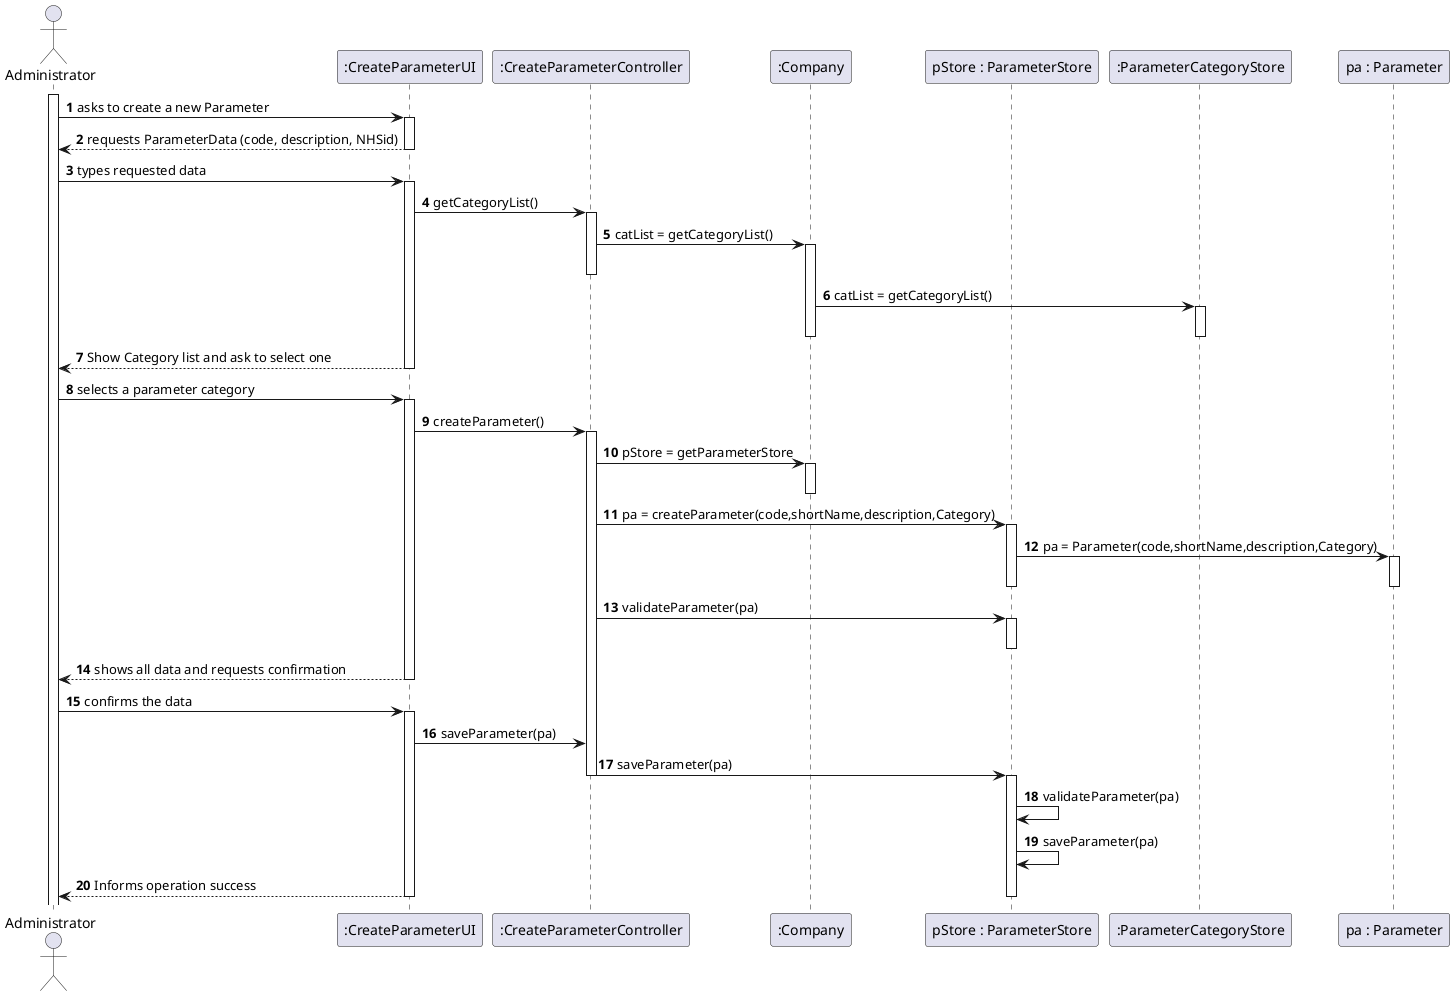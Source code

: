 @startuml
autonumber
'hide footbox
actor "Administrator" as Administrator

participant ":CreateParameterUI" as UI
participant ":CreateParameterController" as CTRL
participant ":Company" as COMPANY
participant "pStore : ParameterStore" as PARAMETERSTORE
participant ":ParameterCategoryStore" as CATEGORYSTORE
participant "pa : Parameter" as PARAMETER


activate Administrator
Administrator -> UI: asks to create a new Parameter
activate UI




UI --> Administrator :requests ParameterData (code, description, NHSid)
deactivate UI


Administrator -> UI : types requested data
activate UI



UI -> CTRL : getCategoryList()
activate CTRL


CTRL -> COMPANY : catList = getCategoryList()
activate COMPANY
deactivate CTRL

COMPANY -> CATEGORYSTORE  : catList = getCategoryList()
activate CATEGORYSTORE
deactivate COMPANY
deactivate CATEGORYSTORE






UI --> Administrator : Show Category list and ask to select one
deactivate UI





Administrator -> UI : selects a parameter category
activate UI




UI-> CTRL : createParameter()
activate CTRL

CTRL -> COMPANY : pStore = getParameterStore
activate COMPANY
deactivate COMPANY
CTRL -> PARAMETERSTORE : pa = createParameter(code,shortName,description,Category)

activate PARAMETERSTORE

PARAMETERSTORE -> PARAMETER : pa = Parameter(code,shortName,description,Category)

activate PARAMETER
deactivate PARAMETER
deactivate PARAMETERSTORE
CTRL -> PARAMETERSTORE : validateParameter(pa)
activate PARAMETERSTORE
deactivate PARAMETERSTORE

UI --> Administrator : shows all data and requests confirmation
deactivate UI

Administrator -> UI : confirms the data
activate UI

UI-> CTRL : saveParameter(pa)

CTRL -> PARAMETERSTORE : saveParameter(pa)
deactivate CTRL
activate PARAMETERSTORE
PARAMETERSTORE -> PARAMETERSTORE : validateParameter(pa)
PARAMETERSTORE -> PARAMETERSTORE : saveParameter(pa)


UI --> Administrator : Informs operation success
deactivate UI

deactivate PARAMETERSTORE







@enduml